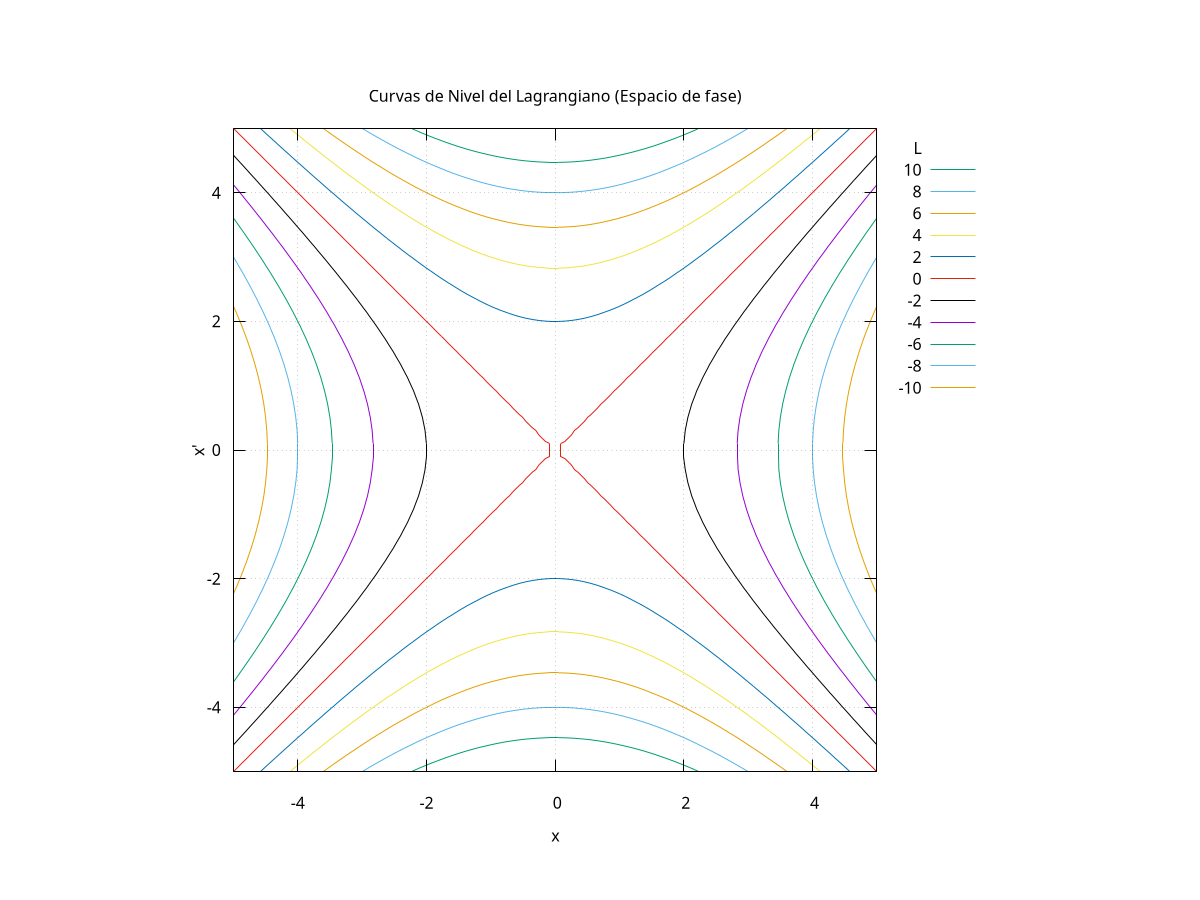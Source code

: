 #    2021-04-07
#    problema3d.gp
#    Diego Sarceño (dsarceno68@gmail.com)

#    Programa superficies de nivel, sistema tierra luna

#    Codificación del texto: UTF8
#    Compiladores probados: GNUPLOT (Ubuntu 20.04 Linux) 5.2
#    Instrucciones de compilación: no requere nada mas
#    gnuplot problema3d.gp

#    Copyright (C) 2021
#    D. R. Sarceño Ramírez
#    dsarceno68@gmail.com
#
#    This program is free software: you can redistribute it and/or
#    modify it under the terms of the GNU General Public License as
#    published by the Free Software Foundation, either version 3 of
#    the License, or (at your option) any later version.
#
#    This program is distributed in the hope that it will be useful,
#    but WITHOUT ANY WARRANTY; without even the implied warranty of
#    MERCHANTABILITY or FITNESS FOR A PARTICULAR PURPOSE.  See the GNU
#    General Public License for more details.
#
#    You should have received a copy of the GNU General Public License
#    along with this program.  If not, see
#    <http://www.gnu.org/licenses/>.

# PROGRAM
# terminal
set terminal pdf
set output 'problema3d.pdf'

# divisiones en la superficies para una mejor visión
set isosamples 50

# labels
set title 'Curvas de Nivel del Lagrangiano (Espacio de fase)'
set xlabel 'x'
set ylabel 'x''

# superficies de nivel
set size ratio -1
set grid
set view map
set key outside
#set nokey
unset surface
set contour base
set cntrparam levels incremental -10,2,10



## plot
# ranges
set xrange [-5:5]
set yrange [-5:5]

# constantes


splot 0.5*y**2 - 0.5*x**2 t 'L'


# END PROGRAM
